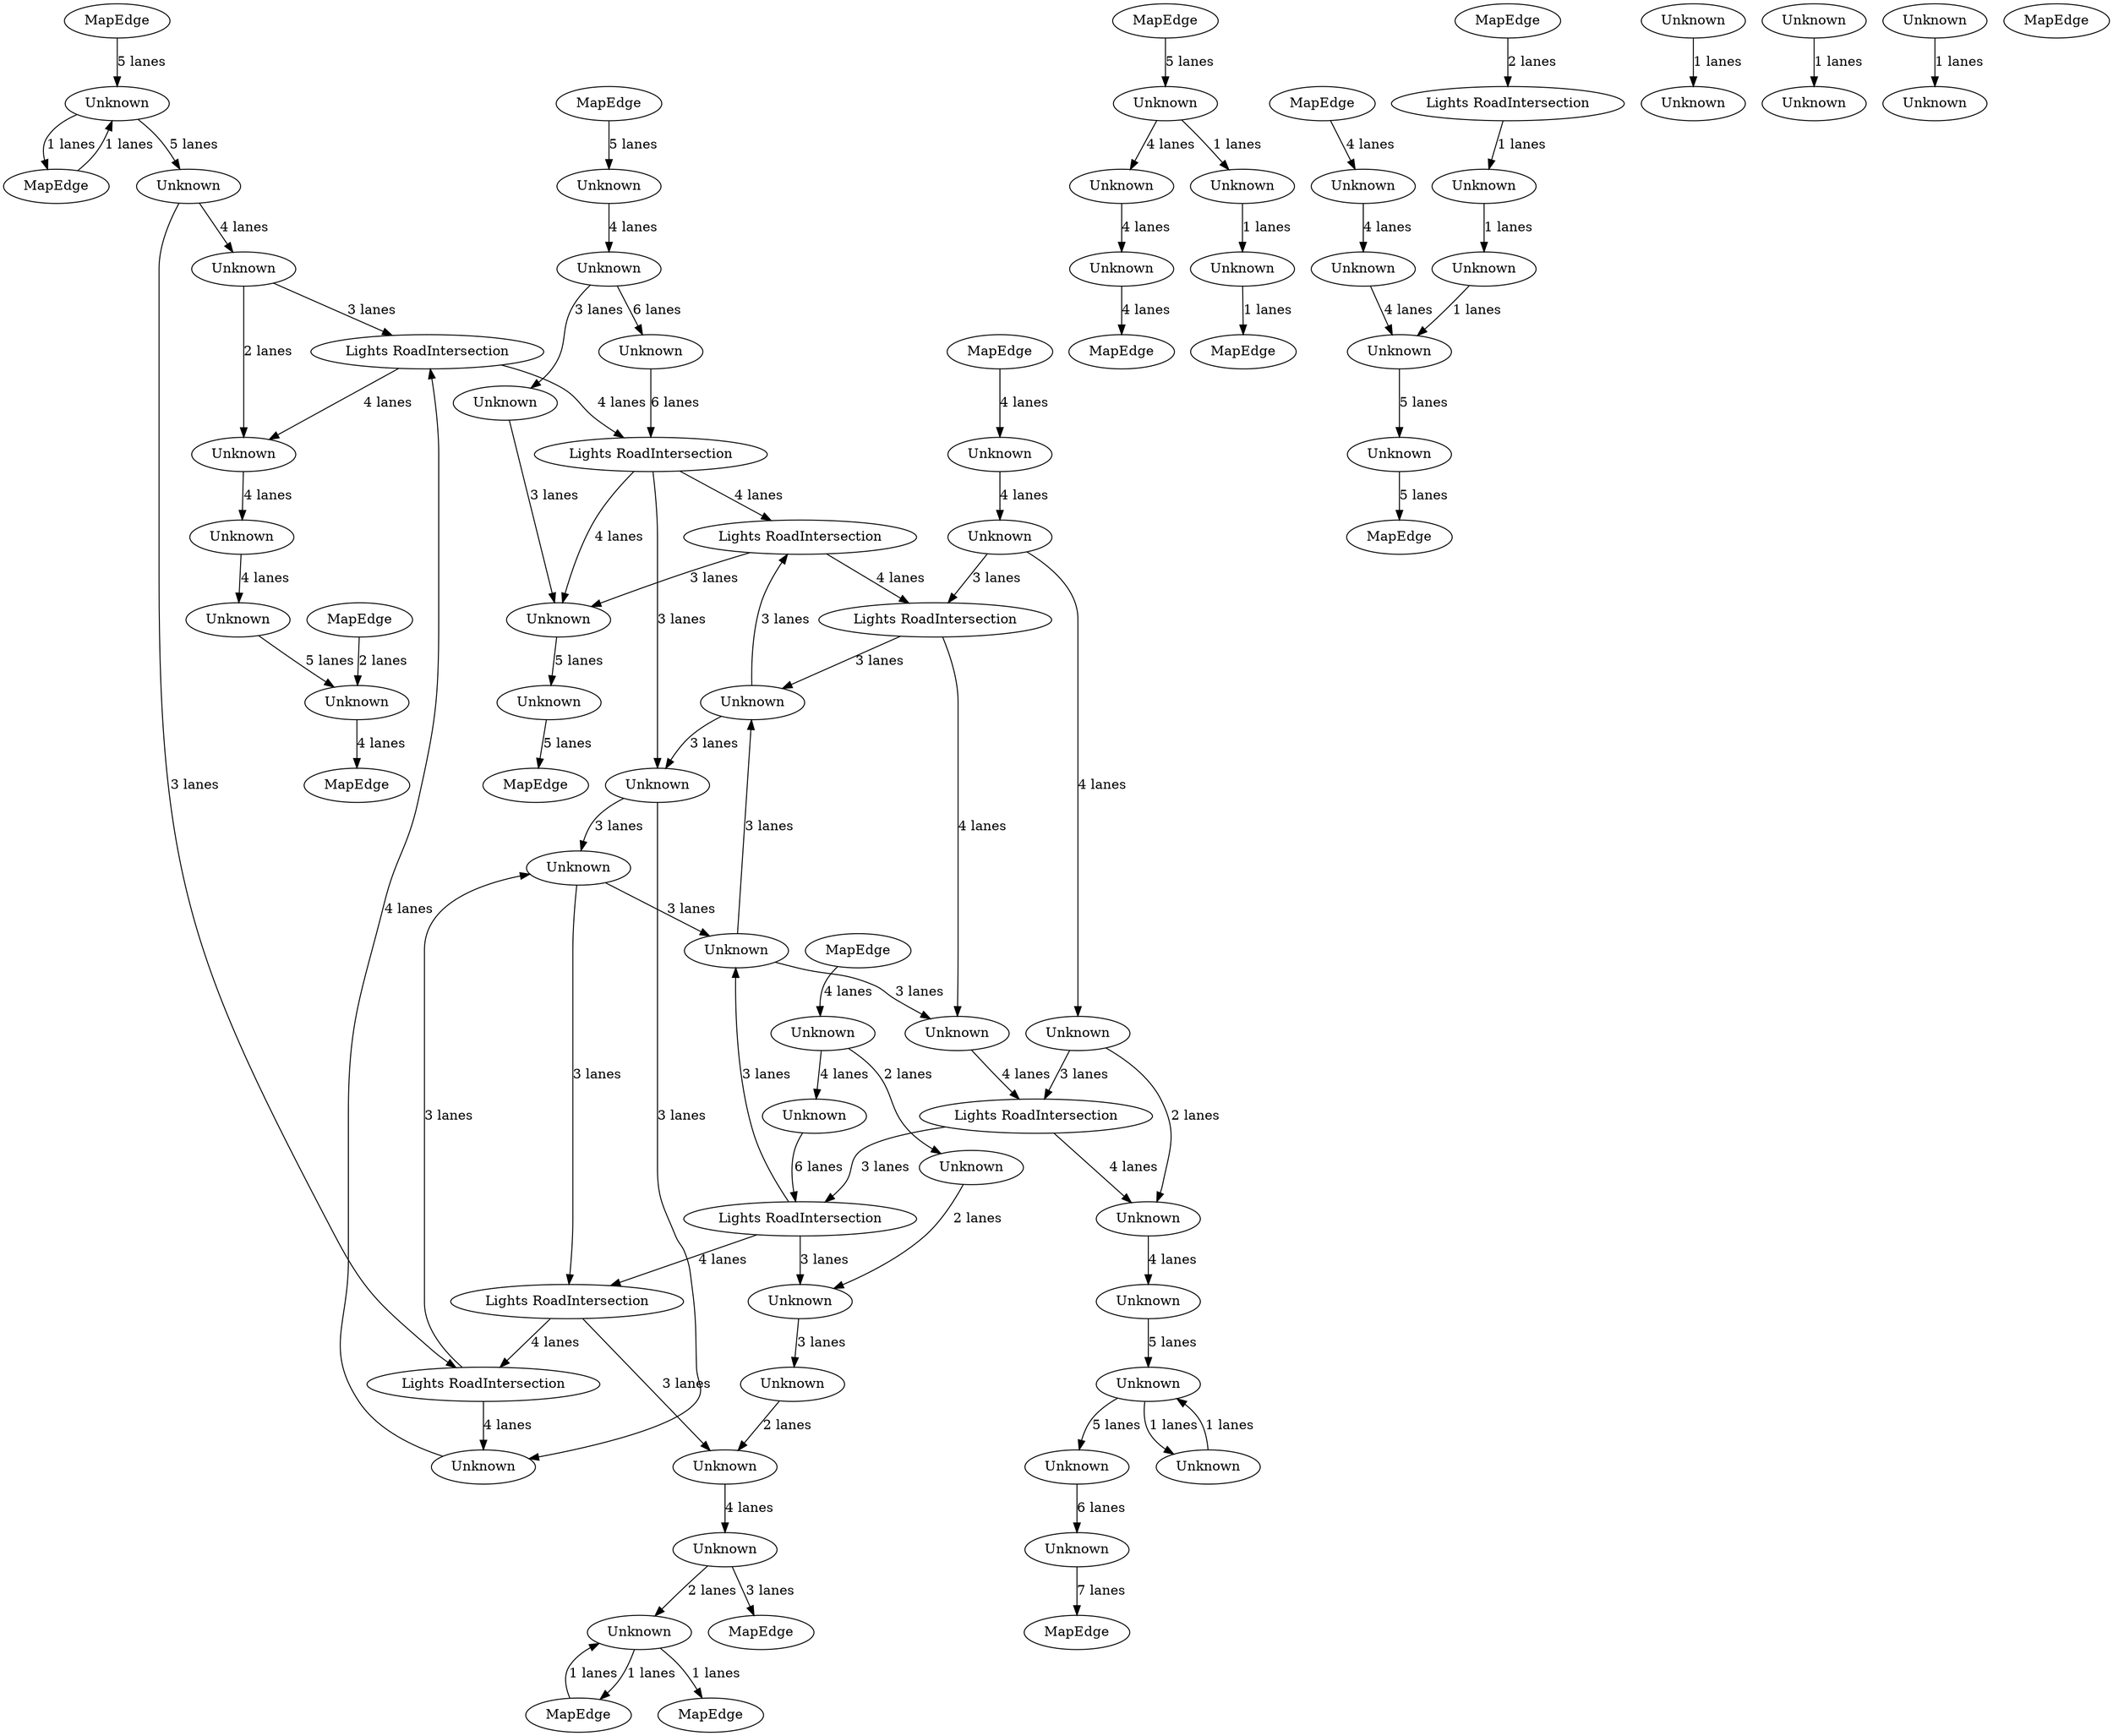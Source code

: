 digraph {
    0 [ label = "MapEdge" ]
    1 [ label = "MapEdge" ]
    2 [ label = "MapEdge" ]
    3 [ label = "MapEdge" ]
    4 [ label = "Lights RoadIntersection" ]
    5 [ label = "MapEdge" ]
    6 [ label = "MapEdge" ]
    7 [ label = "MapEdge" ]
    8 [ label = "Lights RoadIntersection" ]
    9 [ label = "MapEdge" ]
    10 [ label = "MapEdge" ]
    11 [ label = "Unknown" ]
    12 [ label = "Unknown" ]
    13 [ label = "Unknown" ]
    14 [ label = "MapEdge" ]
    15 [ label = "Unknown" ]
    16 [ label = "Unknown" ]
    17 [ label = "Unknown" ]
    18 [ label = "Lights RoadIntersection" ]
    19 [ label = "Unknown" ]
    20 [ label = "Unknown" ]
    21 [ label = "MapEdge" ]
    22 [ label = "MapEdge" ]
    23 [ label = "Unknown" ]
    24 [ label = "MapEdge" ]
    25 [ label = "Unknown" ]
    26 [ label = "MapEdge" ]
    27 [ label = "Unknown" ]
    28 [ label = "Unknown" ]
    29 [ label = "Unknown" ]
    30 [ label = "Unknown" ]
    31 [ label = "Unknown" ]
    32 [ label = "Unknown" ]
    33 [ label = "Lights RoadIntersection" ]
    34 [ label = "Lights RoadIntersection" ]
    35 [ label = "Unknown" ]
    36 [ label = "MapEdge" ]
    37 [ label = "MapEdge" ]
    38 [ label = "Unknown" ]
    39 [ label = "Unknown" ]
    40 [ label = "Lights RoadIntersection" ]
    41 [ label = "Lights RoadIntersection" ]
    42 [ label = "Lights RoadIntersection" ]
    43 [ label = "Unknown" ]
    44 [ label = "Unknown" ]
    45 [ label = "Unknown" ]
    46 [ label = "Unknown" ]
    47 [ label = "Unknown" ]
    48 [ label = "Unknown" ]
    49 [ label = "Unknown" ]
    50 [ label = "Unknown" ]
    51 [ label = "Unknown" ]
    52 [ label = "Unknown" ]
    53 [ label = "Unknown" ]
    54 [ label = "Unknown" ]
    55 [ label = "Unknown" ]
    56 [ label = "Unknown" ]
    57 [ label = "Unknown" ]
    58 [ label = "Unknown" ]
    59 [ label = "Unknown" ]
    60 [ label = "Unknown" ]
    61 [ label = "Unknown" ]
    62 [ label = "Unknown" ]
    63 [ label = "Unknown" ]
    64 [ label = "Unknown" ]
    65 [ label = "Unknown" ]
    66 [ label = "MapEdge" ]
    67 [ label = "Unknown" ]
    68 [ label = "Unknown" ]
    69 [ label = "Unknown" ]
    70 [ label = "Unknown" ]
    71 [ label = "Lights RoadIntersection" ]
    72 [ label = "MapEdge" ]
    73 [ label = "Unknown" ]
    74 [ label = "Unknown" ]
    75 [ label = "Unknown" ]
    76 [ label = "Unknown" ]
    77 [ label = "Unknown" ]
    78 [ label = "Unknown" ]
    79 [ label = "Unknown" ]
    80 [ label = "MapEdge" ]
    15 -> 40 [ label = "3 lanes" ]
    32 -> 35 [ label = "3 lanes" ]
    17 -> 42 [ label = "3 lanes" ]
    20 -> 21 [ label = "5 lanes" ]
    23 -> 17 [ label = "4 lanes" ]
    22 -> 23 [ label = "4 lanes" ]
    25 -> 57 [ label = "4 lanes" ]
    13 -> 14 [ label = "1 lanes" ]
    11 -> 59 [ label = "1 lanes" ]
    24 -> 60 [ label = "5 lanes" ]
    9 -> 55 [ label = "5 lanes" ]
    55 -> 15 [ label = "5 lanes" ]
    32 -> 76 [ label = "6 lanes" ]
    43 -> 30 [ label = "2 lanes" ]
    37 -> 39 [ label = "1 lanes" ]
    39 -> 37 [ label = "1 lanes" ]
    39 -> 3 [ label = "1 lanes" ]
    38 -> 39 [ label = "2 lanes" ]
    41 -> 40 [ label = "4 lanes" ]
    42 -> 52 [ label = "4 lanes" ]
    52 -> 34 [ label = "4 lanes" ]
    33 -> 18 [ label = "4 lanes" ]
    40 -> 47 [ label = "4 lanes" ]
    47 -> 8 [ label = "4 lanes" ]
    4 -> 41 [ label = "4 lanes" ]
    34 -> 53 [ label = "4 lanes" ]
    53 -> 77 [ label = "4 lanes" ]
    8 -> 46 [ label = "4 lanes" ]
    46 -> 75 [ label = "4 lanes" ]
    18 -> 42 [ label = "4 lanes" ]
    42 -> 51 [ label = "3 lanes" ]
    40 -> 48 [ label = "3 lanes" ]
    4 -> 50 [ label = "3 lanes" ]
    33 -> 49 [ label = "3 lanes" ]
    38 -> 2 [ label = "3 lanes" ]
    8 -> 33 [ label = "4 lanes" ]
    34 -> 4 [ label = "3 lanes" ]
    33 -> 19 [ label = "4 lanes" ]
    48 -> 50 [ label = "3 lanes" ]
    50 -> 51 [ label = "3 lanes" ]
    48 -> 41 [ label = "3 lanes" ]
    51 -> 18 [ label = "3 lanes" ]
    49 -> 48 [ label = "3 lanes" ]
    51 -> 49 [ label = "3 lanes" ]
    50 -> 52 [ label = "3 lanes" ]
    49 -> 47 [ label = "3 lanes" ]
    45 -> 46 [ label = "2 lanes" ]
    18 -> 19 [ label = "3 lanes" ]
    41 -> 16 [ label = "3 lanes" ]
    54 -> 53 [ label = "2 lanes" ]
    55 -> 6 [ label = "1 lanes" ]
    6 -> 55 [ label = "1 lanes" ]
    0 -> 29 [ label = "2 lanes" ]
    19 -> 20 [ label = "5 lanes" ]
    5 -> 43 [ label = "4 lanes" ]
    57 -> 70 [ label = "4 lanes" ]
    59 -> 70 [ label = "1 lanes" ]
    60 -> 58 [ label = "4 lanes" ]
    12 -> 26 [ label = "5 lanes" ]
    58 -> 27 [ label = "4 lanes" ]
    60 -> 61 [ label = "1 lanes" ]
    61 -> 13 [ label = "1 lanes" ]
    16 -> 38 [ label = "4 lanes" ]
    15 -> 45 [ label = "4 lanes" ]
    45 -> 8 [ label = "3 lanes" ]
    28 -> 78 [ label = "3 lanes" ]
    17 -> 54 [ label = "4 lanes" ]
    54 -> 34 [ label = "3 lanes" ]
    31 -> 32 [ label = "4 lanes" ]
    1 -> 31 [ label = "5 lanes" ]
    64 -> 36 [ label = "7 lanes" ]
    63 -> 64 [ label = "6 lanes" ]
    62 -> 4 [ label = "6 lanes" ]
    65 -> 29 [ label = "5 lanes" ]
    29 -> 66 [ label = "4 lanes" ]
    67 -> 68 [ label = "1 lanes" ]
    56 -> 69 [ label = "1 lanes" ]
    43 -> 62 [ label = "4 lanes" ]
    27 -> 7 [ label = "4 lanes" ]
    10 -> 25 [ label = "4 lanes" ]
    71 -> 11 [ label = "1 lanes" ]
    72 -> 71 [ label = "2 lanes" ]
    70 -> 12 [ label = "5 lanes" ]
    73 -> 74 [ label = "1 lanes" ]
    75 -> 65 [ label = "4 lanes" ]
    76 -> 33 [ label = "6 lanes" ]
    77 -> 79 [ label = "5 lanes" ]
    79 -> 63 [ label = "5 lanes" ]
    35 -> 19 [ label = "3 lanes" ]
    30 -> 28 [ label = "2 lanes" ]
    79 -> 44 [ label = "1 lanes" ]
    44 -> 79 [ label = "1 lanes" ]
    4 -> 28 [ label = "3 lanes" ]
    78 -> 16 [ label = "2 lanes" ]
}
